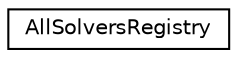 digraph "Graphical Class Hierarchy"
{
 // LATEX_PDF_SIZE
  edge [fontname="Helvetica",fontsize="10",labelfontname="Helvetica",labelfontsize="10"];
  node [fontname="Helvetica",fontsize="10",shape=record];
  rankdir="LR";
  Node0 [label="AllSolversRegistry",height=0.2,width=0.4,color="black", fillcolor="white", style="filled",URL="$classoperations__research_1_1math__opt_1_1_all_solvers_registry.html",tooltip=" "];
}
